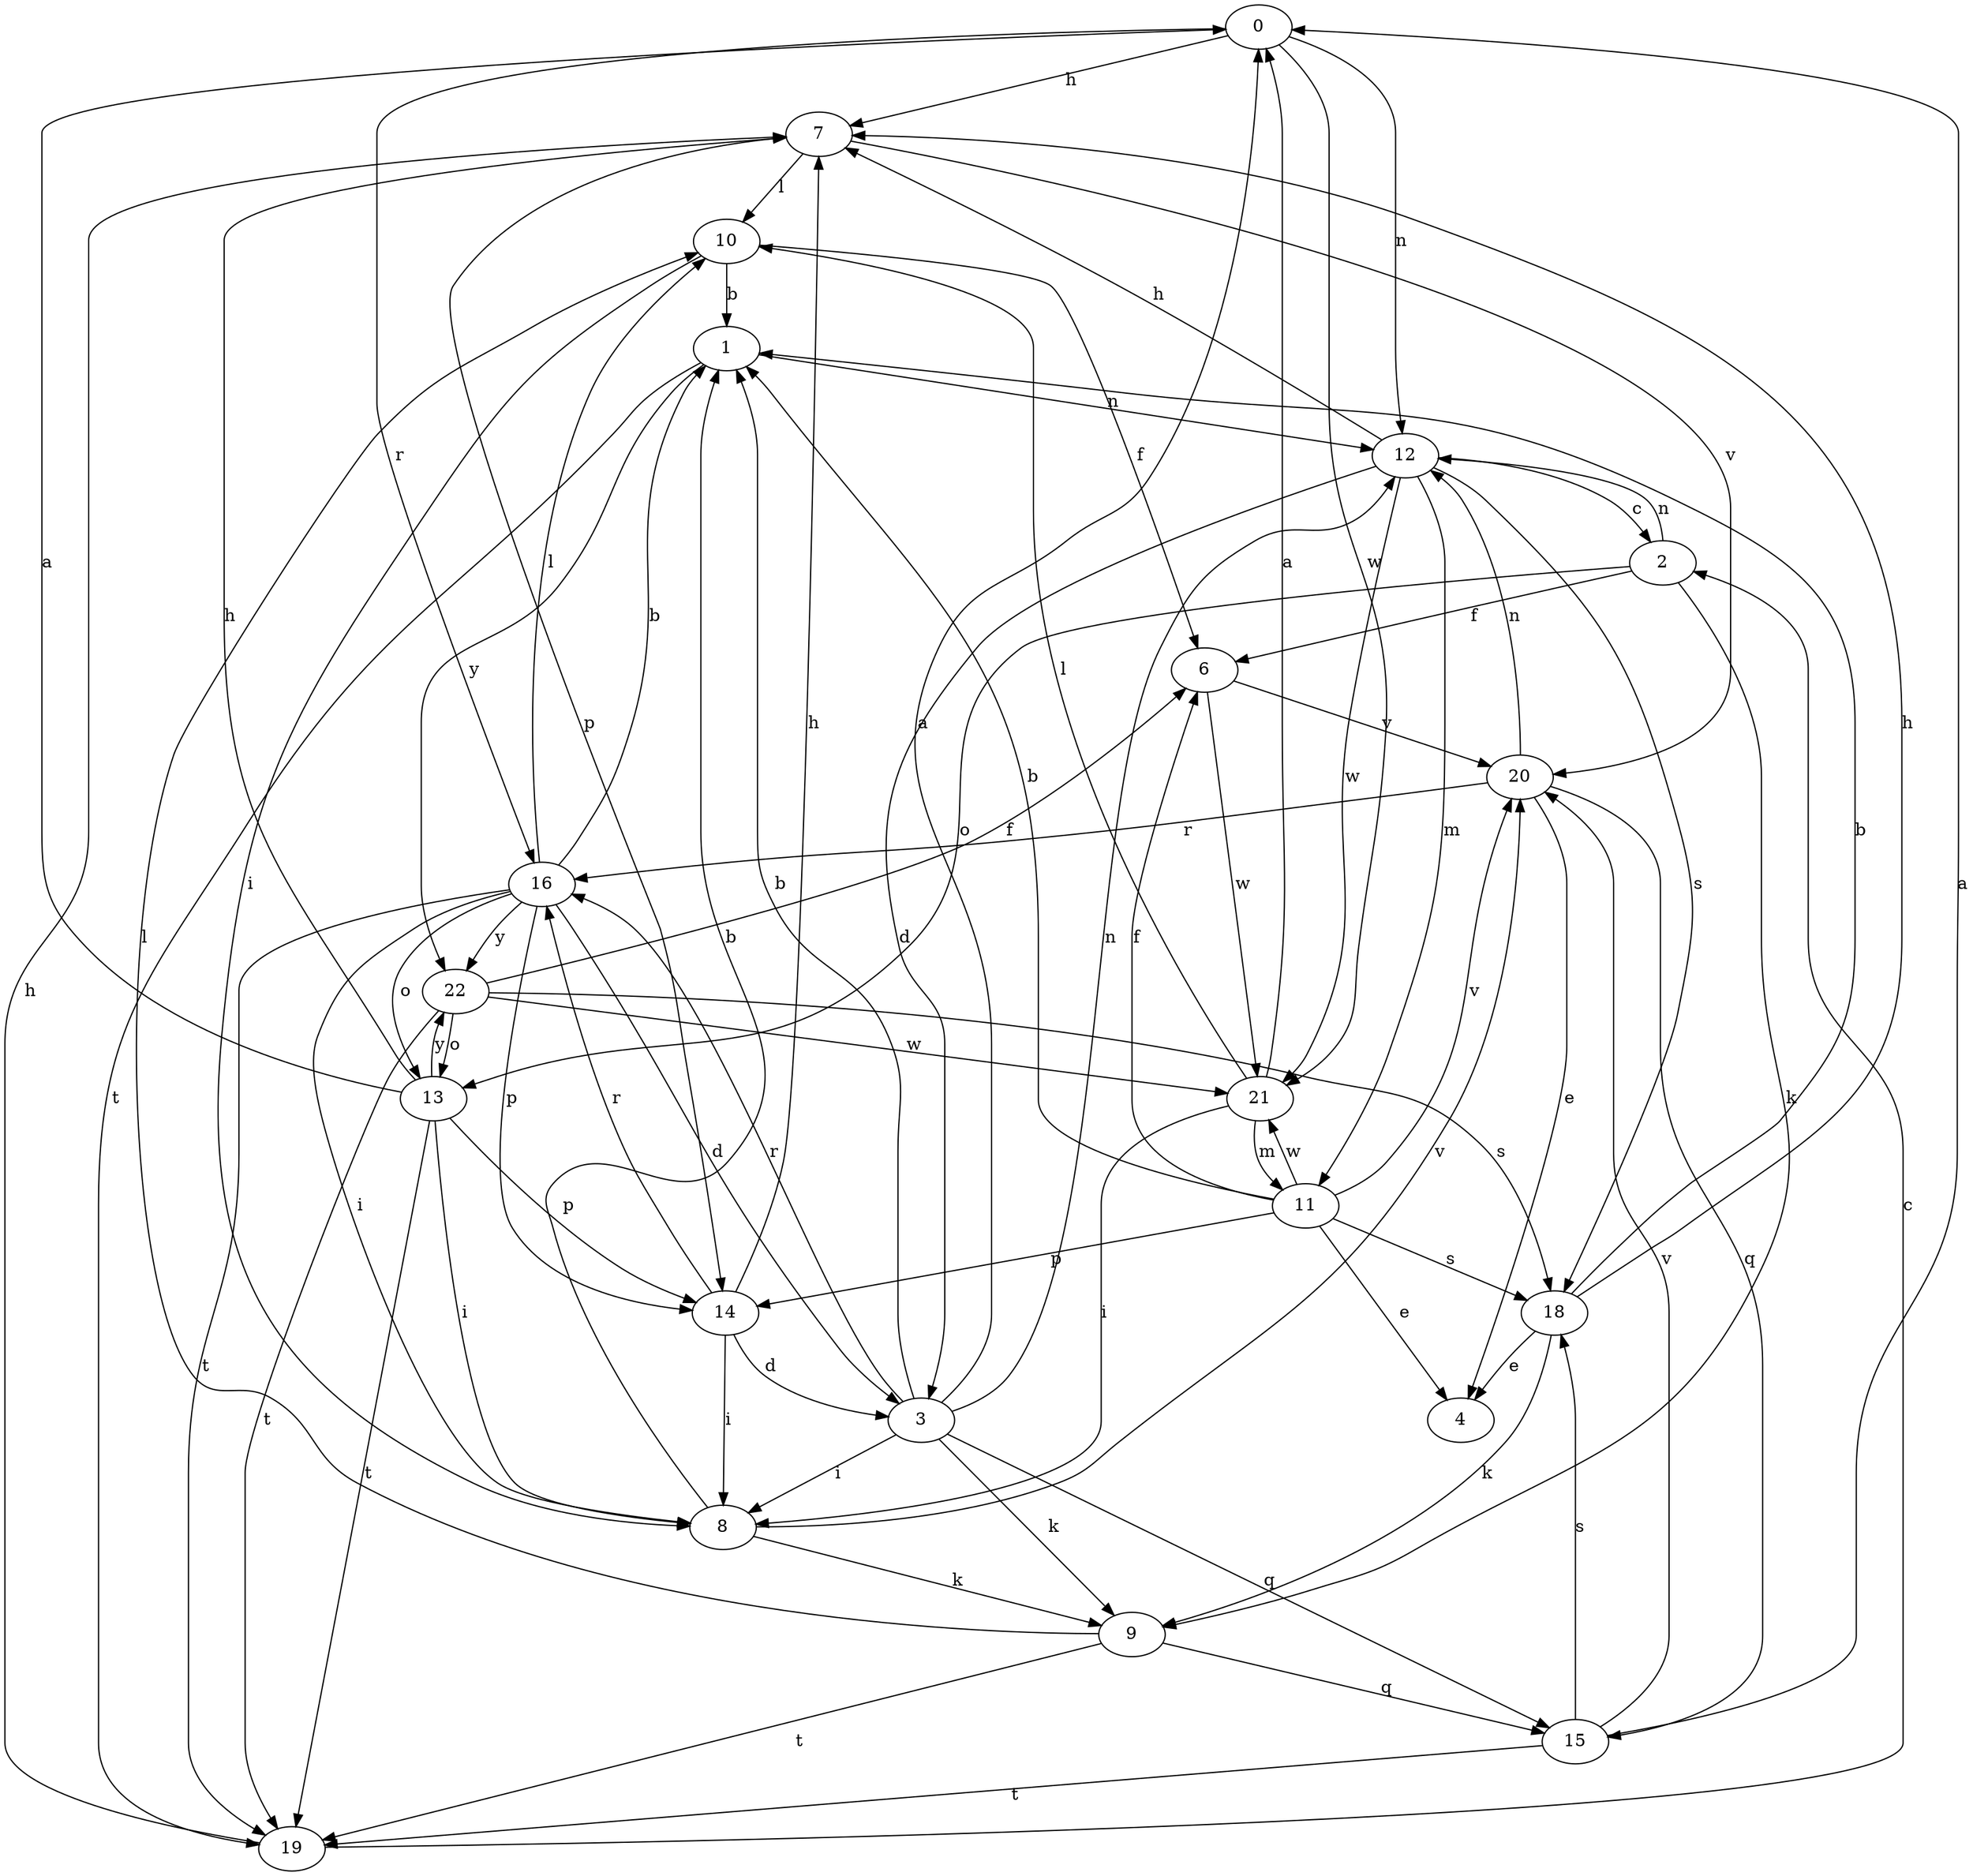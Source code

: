 strict digraph  {
0;
1;
2;
3;
4;
6;
7;
8;
9;
10;
11;
12;
13;
14;
15;
16;
18;
19;
20;
21;
22;
0 -> 7  [label=h];
0 -> 12  [label=n];
0 -> 16  [label=r];
0 -> 21  [label=w];
1 -> 12  [label=n];
1 -> 19  [label=t];
1 -> 22  [label=y];
2 -> 6  [label=f];
2 -> 9  [label=k];
2 -> 12  [label=n];
2 -> 13  [label=o];
3 -> 0  [label=a];
3 -> 1  [label=b];
3 -> 8  [label=i];
3 -> 9  [label=k];
3 -> 12  [label=n];
3 -> 15  [label=q];
3 -> 16  [label=r];
6 -> 20  [label=v];
6 -> 21  [label=w];
7 -> 10  [label=l];
7 -> 14  [label=p];
7 -> 20  [label=v];
8 -> 1  [label=b];
8 -> 9  [label=k];
8 -> 20  [label=v];
9 -> 10  [label=l];
9 -> 15  [label=q];
9 -> 19  [label=t];
10 -> 1  [label=b];
10 -> 6  [label=f];
10 -> 8  [label=i];
11 -> 1  [label=b];
11 -> 4  [label=e];
11 -> 6  [label=f];
11 -> 14  [label=p];
11 -> 18  [label=s];
11 -> 20  [label=v];
11 -> 21  [label=w];
12 -> 2  [label=c];
12 -> 3  [label=d];
12 -> 7  [label=h];
12 -> 11  [label=m];
12 -> 18  [label=s];
12 -> 21  [label=w];
13 -> 0  [label=a];
13 -> 7  [label=h];
13 -> 8  [label=i];
13 -> 14  [label=p];
13 -> 19  [label=t];
13 -> 22  [label=y];
14 -> 3  [label=d];
14 -> 7  [label=h];
14 -> 8  [label=i];
14 -> 16  [label=r];
15 -> 0  [label=a];
15 -> 18  [label=s];
15 -> 19  [label=t];
15 -> 20  [label=v];
16 -> 1  [label=b];
16 -> 3  [label=d];
16 -> 8  [label=i];
16 -> 10  [label=l];
16 -> 13  [label=o];
16 -> 14  [label=p];
16 -> 19  [label=t];
16 -> 22  [label=y];
18 -> 1  [label=b];
18 -> 4  [label=e];
18 -> 7  [label=h];
18 -> 9  [label=k];
19 -> 2  [label=c];
19 -> 7  [label=h];
20 -> 4  [label=e];
20 -> 12  [label=n];
20 -> 15  [label=q];
20 -> 16  [label=r];
21 -> 0  [label=a];
21 -> 8  [label=i];
21 -> 10  [label=l];
21 -> 11  [label=m];
22 -> 6  [label=f];
22 -> 13  [label=o];
22 -> 18  [label=s];
22 -> 19  [label=t];
22 -> 21  [label=w];
}
